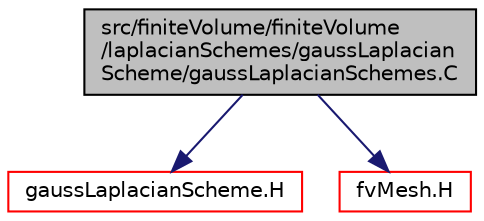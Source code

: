digraph "src/finiteVolume/finiteVolume/laplacianSchemes/gaussLaplacianScheme/gaussLaplacianSchemes.C"
{
  bgcolor="transparent";
  edge [fontname="Helvetica",fontsize="10",labelfontname="Helvetica",labelfontsize="10"];
  node [fontname="Helvetica",fontsize="10",shape=record];
  Node0 [label="src/finiteVolume/finiteVolume\l/laplacianSchemes/gaussLaplacian\lScheme/gaussLaplacianSchemes.C",height=0.2,width=0.4,color="black", fillcolor="grey75", style="filled", fontcolor="black"];
  Node0 -> Node1 [color="midnightblue",fontsize="10",style="solid",fontname="Helvetica"];
  Node1 [label="gaussLaplacianScheme.H",height=0.2,width=0.4,color="red",URL="$a03356.html"];
  Node0 -> Node101 [color="midnightblue",fontsize="10",style="solid",fontname="Helvetica"];
  Node101 [label="fvMesh.H",height=0.2,width=0.4,color="red",URL="$a03719.html"];
}
